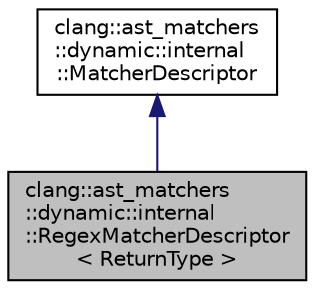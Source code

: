 digraph "clang::ast_matchers::dynamic::internal::RegexMatcherDescriptor&lt; ReturnType &gt;"
{
 // LATEX_PDF_SIZE
  bgcolor="transparent";
  edge [fontname="Helvetica",fontsize="10",labelfontname="Helvetica",labelfontsize="10"];
  node [fontname="Helvetica",fontsize="10",shape=record];
  Node1 [label="clang::ast_matchers\l::dynamic::internal\l::RegexMatcherDescriptor\l\< ReturnType \>",height=0.2,width=0.4,color="black", fillcolor="grey75", style="filled", fontcolor="black",tooltip=" "];
  Node2 -> Node1 [dir="back",color="midnightblue",fontsize="10",style="solid",fontname="Helvetica"];
  Node2 [label="clang::ast_matchers\l::dynamic::internal\l::MatcherDescriptor",height=0.2,width=0.4,color="black",URL="$classclang_1_1ast__matchers_1_1dynamic_1_1internal_1_1MatcherDescriptor.html",tooltip="Matcher descriptor interface."];
}
